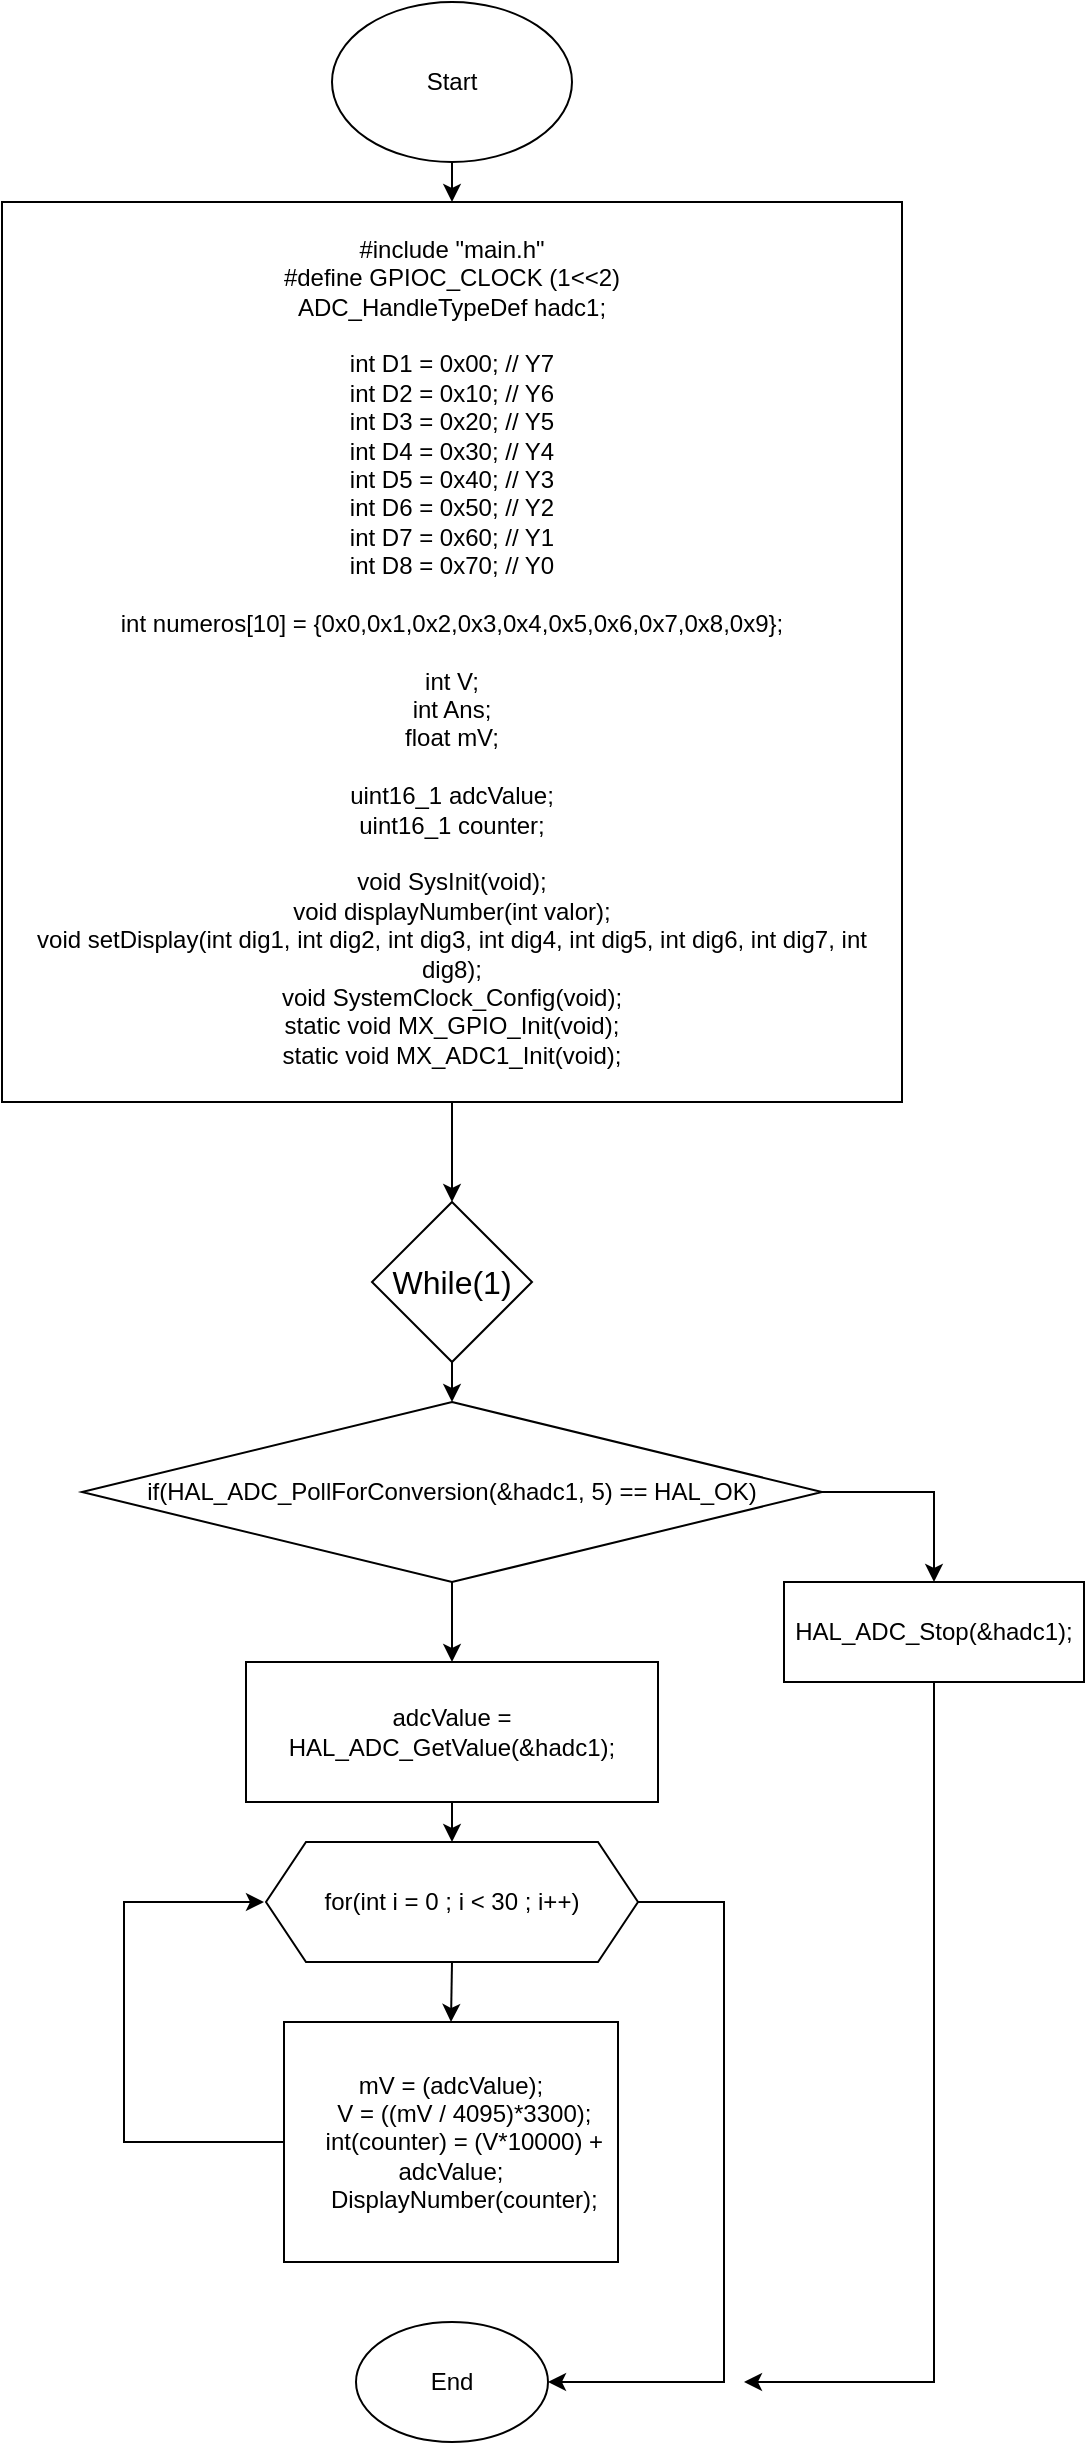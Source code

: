 <mxfile version="20.3.2" type="github">
  <diagram id="C5RBs43oDa-KdzZeNtuy" name="Page-1">
    <mxGraphModel dx="1068" dy="1621" grid="1" gridSize="10" guides="1" tooltips="1" connect="1" arrows="1" fold="1" page="1" pageScale="1" pageWidth="827" pageHeight="1169" math="0" shadow="0">
      <root>
        <mxCell id="WIyWlLk6GJQsqaUBKTNV-0" />
        <mxCell id="WIyWlLk6GJQsqaUBKTNV-1" parent="WIyWlLk6GJQsqaUBKTNV-0" />
        <mxCell id="Uzg1npWYRRvvijQt8biz-23" style="edgeStyle=orthogonalEdgeStyle;rounded=0;orthogonalLoop=1;jettySize=auto;html=1;exitX=0.5;exitY=1;exitDx=0;exitDy=0;entryX=0.5;entryY=0;entryDx=0;entryDy=0;fontSize=12;" edge="1" parent="WIyWlLk6GJQsqaUBKTNV-1" source="Uzg1npWYRRvvijQt8biz-0" target="Uzg1npWYRRvvijQt8biz-1">
          <mxGeometry relative="1" as="geometry" />
        </mxCell>
        <mxCell id="Uzg1npWYRRvvijQt8biz-0" value="Start" style="ellipse;whiteSpace=wrap;html=1;" vertex="1" parent="WIyWlLk6GJQsqaUBKTNV-1">
          <mxGeometry x="354" y="-30" width="120" height="80" as="geometry" />
        </mxCell>
        <mxCell id="Uzg1npWYRRvvijQt8biz-22" style="edgeStyle=orthogonalEdgeStyle;rounded=0;orthogonalLoop=1;jettySize=auto;html=1;exitX=0.5;exitY=1;exitDx=0;exitDy=0;entryX=0.5;entryY=0;entryDx=0;entryDy=0;fontSize=12;" edge="1" parent="WIyWlLk6GJQsqaUBKTNV-1" source="Uzg1npWYRRvvijQt8biz-1" target="Uzg1npWYRRvvijQt8biz-2">
          <mxGeometry relative="1" as="geometry" />
        </mxCell>
        <mxCell id="Uzg1npWYRRvvijQt8biz-1" value="&lt;div&gt;#include &quot;main.h&quot;&lt;/div&gt;&lt;div&gt;#define GPIOC_CLOCK (1&amp;lt;&amp;lt;2)&lt;/div&gt;&lt;div&gt;ADC_HandleTypeDef hadc1;&lt;/div&gt;&lt;div&gt;&lt;br&gt;&lt;/div&gt;&lt;div&gt;int D1 = 0x00; // Y7&lt;/div&gt;&lt;div&gt;int D2 = 0x10; // Y6&lt;/div&gt;&lt;div&gt;int D3 = 0x20; // Y5&lt;/div&gt;&lt;div&gt;int D4 = 0x30; // Y4&lt;/div&gt;&lt;div&gt;int D5 = 0x40; // Y3&lt;/div&gt;&lt;div&gt;int D6 = 0x50; // Y2&lt;/div&gt;&lt;div&gt;int D7 = 0x60; // Y1&lt;/div&gt;&lt;div&gt;int D8 = 0x70; // Y0&lt;/div&gt;&lt;div&gt;&lt;br&gt;&lt;/div&gt;&lt;div&gt;int numeros[10] = {0x0,0x1,0x2,0x3,0x4,0x5,0x6,0x7,0x8,0x9};&lt;/div&gt;&lt;div&gt;&lt;br&gt;&lt;/div&gt;&lt;div&gt;int V;&lt;/div&gt;&lt;div&gt;int Ans;&lt;/div&gt;&lt;div&gt;float mV;&lt;/div&gt;&lt;div&gt;&lt;br&gt;&lt;/div&gt;&lt;div&gt;uint16_1 adcValue;&lt;/div&gt;&lt;div&gt;uint16_1 counter;&lt;/div&gt;&lt;div&gt;&lt;br&gt;&lt;/div&gt;&lt;div&gt;void SysInit(void);&lt;/div&gt;&lt;div&gt;void displayNumber(int valor);&lt;/div&gt;&lt;div&gt;void setDisplay(int dig1, int dig2, int dig3, int dig4, int dig5, int dig6, int dig7, int dig8);&lt;/div&gt;&lt;div&gt;void SystemClock_Config(void);&lt;/div&gt;&lt;div&gt;static void MX_GPIO_Init(void);&lt;/div&gt;&lt;div&gt;static void MX_ADC1_Init(void);&lt;/div&gt;" style="whiteSpace=wrap;html=1;aspect=fixed;" vertex="1" parent="WIyWlLk6GJQsqaUBKTNV-1">
          <mxGeometry x="189" y="70" width="450" height="450" as="geometry" />
        </mxCell>
        <mxCell id="Uzg1npWYRRvvijQt8biz-21" style="edgeStyle=orthogonalEdgeStyle;rounded=0;orthogonalLoop=1;jettySize=auto;html=1;exitX=0.5;exitY=1;exitDx=0;exitDy=0;entryX=0.5;entryY=0;entryDx=0;entryDy=0;fontSize=12;" edge="1" parent="WIyWlLk6GJQsqaUBKTNV-1" source="Uzg1npWYRRvvijQt8biz-2" target="Uzg1npWYRRvvijQt8biz-3">
          <mxGeometry relative="1" as="geometry" />
        </mxCell>
        <mxCell id="Uzg1npWYRRvvijQt8biz-2" value="&lt;font size=&quot;3&quot;&gt;While(1)&lt;/font&gt;" style="rhombus;whiteSpace=wrap;html=1;fontSize=6;" vertex="1" parent="WIyWlLk6GJQsqaUBKTNV-1">
          <mxGeometry x="374" y="570" width="80" height="80" as="geometry" />
        </mxCell>
        <mxCell id="Uzg1npWYRRvvijQt8biz-17" style="edgeStyle=orthogonalEdgeStyle;rounded=0;orthogonalLoop=1;jettySize=auto;html=1;exitX=1;exitY=0.5;exitDx=0;exitDy=0;entryX=0.5;entryY=0;entryDx=0;entryDy=0;fontSize=12;" edge="1" parent="WIyWlLk6GJQsqaUBKTNV-1" source="Uzg1npWYRRvvijQt8biz-3" target="Uzg1npWYRRvvijQt8biz-16">
          <mxGeometry relative="1" as="geometry" />
        </mxCell>
        <mxCell id="Uzg1npWYRRvvijQt8biz-20" style="edgeStyle=orthogonalEdgeStyle;rounded=0;orthogonalLoop=1;jettySize=auto;html=1;exitX=0.5;exitY=1;exitDx=0;exitDy=0;entryX=0.5;entryY=0;entryDx=0;entryDy=0;fontSize=12;" edge="1" parent="WIyWlLk6GJQsqaUBKTNV-1" source="Uzg1npWYRRvvijQt8biz-3" target="Uzg1npWYRRvvijQt8biz-6">
          <mxGeometry relative="1" as="geometry" />
        </mxCell>
        <mxCell id="Uzg1npWYRRvvijQt8biz-3" value="if(HAL_ADC_PollForConversion(&amp;hadc1, 5) == HAL_OK)" style="rhombus;whiteSpace=wrap;html=1;fontSize=12;" vertex="1" parent="WIyWlLk6GJQsqaUBKTNV-1">
          <mxGeometry x="229" y="670" width="370" height="90" as="geometry" />
        </mxCell>
        <mxCell id="Uzg1npWYRRvvijQt8biz-14" style="edgeStyle=orthogonalEdgeStyle;rounded=0;orthogonalLoop=1;jettySize=auto;html=1;exitX=1;exitY=0.5;exitDx=0;exitDy=0;fontSize=12;entryX=1;entryY=0.5;entryDx=0;entryDy=0;" edge="1" parent="WIyWlLk6GJQsqaUBKTNV-1" source="Uzg1npWYRRvvijQt8biz-5" target="Uzg1npWYRRvvijQt8biz-8">
          <mxGeometry relative="1" as="geometry">
            <mxPoint x="530" y="1170" as="targetPoint" />
            <Array as="points">
              <mxPoint x="550" y="920" />
              <mxPoint x="550" y="1160" />
            </Array>
          </mxGeometry>
        </mxCell>
        <mxCell id="Uzg1npWYRRvvijQt8biz-15" style="edgeStyle=orthogonalEdgeStyle;rounded=0;orthogonalLoop=1;jettySize=auto;html=1;exitX=0.5;exitY=1;exitDx=0;exitDy=0;entryX=0.5;entryY=0;entryDx=0;entryDy=0;fontSize=12;" edge="1" parent="WIyWlLk6GJQsqaUBKTNV-1" source="Uzg1npWYRRvvijQt8biz-5" target="Uzg1npWYRRvvijQt8biz-7">
          <mxGeometry relative="1" as="geometry" />
        </mxCell>
        <mxCell id="Uzg1npWYRRvvijQt8biz-5" value="for(int i = 0 ; i &amp;lt; 30 ; i++)" style="shape=hexagon;perimeter=hexagonPerimeter2;whiteSpace=wrap;html=1;fixedSize=1;fontSize=12;" vertex="1" parent="WIyWlLk6GJQsqaUBKTNV-1">
          <mxGeometry x="321" y="890" width="186" height="60" as="geometry" />
        </mxCell>
        <mxCell id="Uzg1npWYRRvvijQt8biz-19" style="edgeStyle=orthogonalEdgeStyle;rounded=0;orthogonalLoop=1;jettySize=auto;html=1;exitX=0.5;exitY=1;exitDx=0;exitDy=0;entryX=0.5;entryY=0;entryDx=0;entryDy=0;fontSize=12;" edge="1" parent="WIyWlLk6GJQsqaUBKTNV-1" source="Uzg1npWYRRvvijQt8biz-6" target="Uzg1npWYRRvvijQt8biz-5">
          <mxGeometry relative="1" as="geometry" />
        </mxCell>
        <mxCell id="Uzg1npWYRRvvijQt8biz-6" value="adcValue = HAL_ADC_GetValue(&amp;amp;hadc1);" style="rounded=0;whiteSpace=wrap;html=1;fontSize=12;" vertex="1" parent="WIyWlLk6GJQsqaUBKTNV-1">
          <mxGeometry x="311" y="800" width="206" height="70" as="geometry" />
        </mxCell>
        <mxCell id="Uzg1npWYRRvvijQt8biz-12" style="edgeStyle=orthogonalEdgeStyle;rounded=0;orthogonalLoop=1;jettySize=auto;html=1;exitX=0;exitY=0.5;exitDx=0;exitDy=0;fontSize=12;" edge="1" parent="WIyWlLk6GJQsqaUBKTNV-1" source="Uzg1npWYRRvvijQt8biz-7">
          <mxGeometry relative="1" as="geometry">
            <mxPoint x="320" y="920" as="targetPoint" />
            <Array as="points">
              <mxPoint x="250" y="1040" />
              <mxPoint x="250" y="920" />
            </Array>
          </mxGeometry>
        </mxCell>
        <mxCell id="Uzg1npWYRRvvijQt8biz-7" value="&lt;div&gt;mV = (adcValue);&lt;/div&gt;&lt;div&gt;&amp;nbsp; &amp;nbsp; &lt;span style=&quot;&quot;&gt;		&lt;/span&gt;V = ((mV / 4095)*3300);&lt;/div&gt;&lt;div&gt;&amp;nbsp; &amp;nbsp; &lt;span style=&quot;&quot;&gt;		&lt;/span&gt;int(counter) = (V*10000) + adcValue;&lt;/div&gt;&lt;div&gt;&amp;nbsp; &amp;nbsp; &lt;span style=&quot;&quot;&gt;		&lt;/span&gt;DisplayNumber(counter);&lt;/div&gt;" style="rounded=0;whiteSpace=wrap;html=1;fontSize=12;" vertex="1" parent="WIyWlLk6GJQsqaUBKTNV-1">
          <mxGeometry x="330" y="980" width="167" height="120" as="geometry" />
        </mxCell>
        <mxCell id="Uzg1npWYRRvvijQt8biz-8" value="End" style="ellipse;whiteSpace=wrap;html=1;fontSize=12;" vertex="1" parent="WIyWlLk6GJQsqaUBKTNV-1">
          <mxGeometry x="366" y="1130" width="96" height="60" as="geometry" />
        </mxCell>
        <mxCell id="Uzg1npWYRRvvijQt8biz-18" style="edgeStyle=orthogonalEdgeStyle;rounded=0;orthogonalLoop=1;jettySize=auto;html=1;exitX=0.5;exitY=1;exitDx=0;exitDy=0;fontSize=12;" edge="1" parent="WIyWlLk6GJQsqaUBKTNV-1" source="Uzg1npWYRRvvijQt8biz-16">
          <mxGeometry relative="1" as="geometry">
            <mxPoint x="560" y="1160" as="targetPoint" />
            <Array as="points">
              <mxPoint x="655" y="990" />
              <mxPoint x="655" y="990" />
            </Array>
          </mxGeometry>
        </mxCell>
        <mxCell id="Uzg1npWYRRvvijQt8biz-16" value="HAL_ADC_Stop(&amp;amp;hadc1);" style="rounded=0;whiteSpace=wrap;html=1;fontSize=12;" vertex="1" parent="WIyWlLk6GJQsqaUBKTNV-1">
          <mxGeometry x="580" y="760" width="150" height="50" as="geometry" />
        </mxCell>
      </root>
    </mxGraphModel>
  </diagram>
</mxfile>
